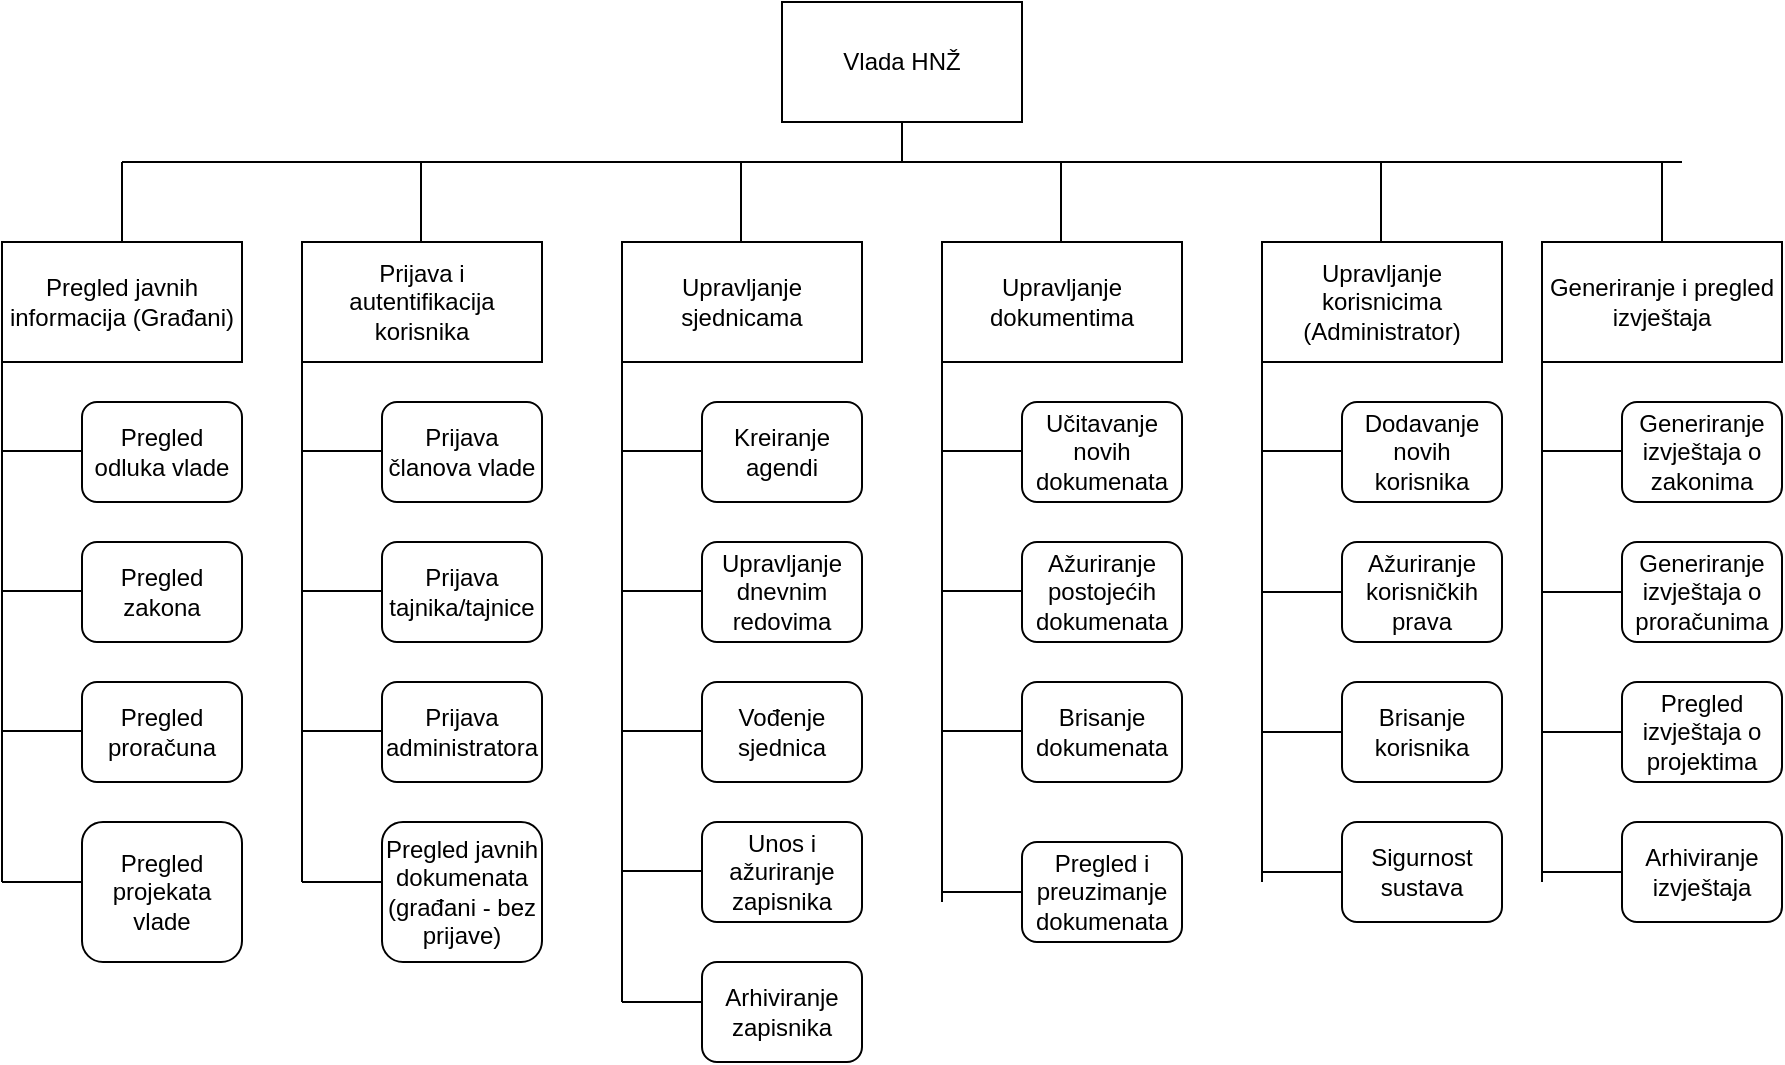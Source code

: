 <mxfile version="24.7.17">
  <diagram name="Page-1" id="JfjGy4kndvTIvYeLvEvc">
    <mxGraphModel dx="1382" dy="754" grid="1" gridSize="10" guides="1" tooltips="1" connect="1" arrows="1" fold="1" page="1" pageScale="1" pageWidth="827" pageHeight="1169" math="0" shadow="0">
      <root>
        <mxCell id="0" />
        <mxCell id="1" parent="0" />
        <mxCell id="t2zR8JG1Dq7IRGJ8YDr1-25" value="Vlada HNŽ" style="rounded=0;whiteSpace=wrap;html=1;" parent="1" vertex="1">
          <mxGeometry x="320" y="40" width="120" height="60" as="geometry" />
        </mxCell>
        <mxCell id="t2zR8JG1Dq7IRGJ8YDr1-32" value="" style="endArrow=none;html=1;rounded=0;" parent="1" edge="1">
          <mxGeometry width="50" height="50" relative="1" as="geometry">
            <mxPoint x="-10" y="120" as="sourcePoint" />
            <mxPoint x="770" y="120" as="targetPoint" />
          </mxGeometry>
        </mxCell>
        <mxCell id="t2zR8JG1Dq7IRGJ8YDr1-35" value="" style="endArrow=none;html=1;rounded=0;" parent="1" target="t2zR8JG1Dq7IRGJ8YDr1-36" edge="1">
          <mxGeometry width="50" height="50" relative="1" as="geometry">
            <mxPoint x="310" y="190" as="sourcePoint" />
            <mxPoint x="310" y="130" as="targetPoint" />
          </mxGeometry>
        </mxCell>
        <mxCell id="t2zR8JG1Dq7IRGJ8YDr1-36" value="Upravljanje sjednicama" style="rounded=0;whiteSpace=wrap;html=1;" parent="1" vertex="1">
          <mxGeometry x="240" y="160" width="120" height="60" as="geometry" />
        </mxCell>
        <mxCell id="t2zR8JG1Dq7IRGJ8YDr1-38" value="" style="endArrow=none;html=1;rounded=0;" parent="1" edge="1">
          <mxGeometry width="50" height="50" relative="1" as="geometry">
            <mxPoint x="299.5" y="160" as="sourcePoint" />
            <mxPoint x="299.5" y="120" as="targetPoint" />
          </mxGeometry>
        </mxCell>
        <mxCell id="t2zR8JG1Dq7IRGJ8YDr1-39" value="Upravljanje dokumentima" style="rounded=0;whiteSpace=wrap;html=1;" parent="1" vertex="1">
          <mxGeometry x="400" y="160" width="120" height="60" as="geometry" />
        </mxCell>
        <mxCell id="t2zR8JG1Dq7IRGJ8YDr1-40" value="" style="endArrow=none;html=1;rounded=0;" parent="1" edge="1">
          <mxGeometry width="50" height="50" relative="1" as="geometry">
            <mxPoint x="459.5" y="160" as="sourcePoint" />
            <mxPoint x="459.5" y="120" as="targetPoint" />
          </mxGeometry>
        </mxCell>
        <mxCell id="t2zR8JG1Dq7IRGJ8YDr1-41" value="" style="endArrow=none;html=1;rounded=0;" parent="1" target="t2zR8JG1Dq7IRGJ8YDr1-34" edge="1">
          <mxGeometry width="50" height="50" relative="1" as="geometry">
            <mxPoint x="159.5" y="190" as="sourcePoint" />
            <mxPoint x="159.5" y="130" as="targetPoint" />
          </mxGeometry>
        </mxCell>
        <mxCell id="t2zR8JG1Dq7IRGJ8YDr1-34" value="Prijava i autentifikacija korisnika" style="whiteSpace=wrap;html=1;" parent="1" vertex="1">
          <mxGeometry x="80" y="160" width="120" height="60" as="geometry" />
        </mxCell>
        <mxCell id="t2zR8JG1Dq7IRGJ8YDr1-43" value="" style="endArrow=none;html=1;rounded=0;" parent="1" edge="1">
          <mxGeometry width="50" height="50" relative="1" as="geometry">
            <mxPoint x="139.5" y="160" as="sourcePoint" />
            <mxPoint x="139.5" y="130" as="targetPoint" />
            <Array as="points">
              <mxPoint x="139.5" y="120" />
            </Array>
          </mxGeometry>
        </mxCell>
        <mxCell id="t2zR8JG1Dq7IRGJ8YDr1-46" value="" style="endArrow=none;html=1;rounded=0;" parent="1" edge="1">
          <mxGeometry width="50" height="50" relative="1" as="geometry">
            <mxPoint x="619.5" y="120" as="sourcePoint" />
            <mxPoint x="619.5" y="160" as="targetPoint" />
          </mxGeometry>
        </mxCell>
        <mxCell id="t2zR8JG1Dq7IRGJ8YDr1-47" value="Upravljanje korisnicima (Administrator)" style="rounded=0;whiteSpace=wrap;html=1;" parent="1" vertex="1">
          <mxGeometry x="560" y="160" width="120" height="60" as="geometry" />
        </mxCell>
        <mxCell id="t2zR8JG1Dq7IRGJ8YDr1-49" value="" style="endArrow=none;html=1;rounded=0;entryX=0.5;entryY=1;entryDx=0;entryDy=0;" parent="1" target="t2zR8JG1Dq7IRGJ8YDr1-25" edge="1">
          <mxGeometry width="50" height="50" relative="1" as="geometry">
            <mxPoint x="380" y="120" as="sourcePoint" />
            <mxPoint x="440" y="100" as="targetPoint" />
          </mxGeometry>
        </mxCell>
        <mxCell id="t2zR8JG1Dq7IRGJ8YDr1-52" value="" style="endArrow=none;html=1;rounded=0;" parent="1" edge="1">
          <mxGeometry width="50" height="50" relative="1" as="geometry">
            <mxPoint x="80" y="480" as="sourcePoint" />
            <mxPoint x="80" y="230" as="targetPoint" />
            <Array as="points">
              <mxPoint x="80" y="220" />
            </Array>
          </mxGeometry>
        </mxCell>
        <mxCell id="t2zR8JG1Dq7IRGJ8YDr1-54" value="Prijava tajnika/tajnice" style="rounded=1;whiteSpace=wrap;html=1;" parent="1" vertex="1">
          <mxGeometry x="120" y="310" width="80" height="50" as="geometry" />
        </mxCell>
        <mxCell id="t2zR8JG1Dq7IRGJ8YDr1-57" value="Prijava administratora" style="rounded=1;whiteSpace=wrap;html=1;" parent="1" vertex="1">
          <mxGeometry x="120" y="380" width="80" height="50" as="geometry" />
        </mxCell>
        <mxCell id="t2zR8JG1Dq7IRGJ8YDr1-60" value="Pregled javnih dokumenata (građani - bez prijave)" style="rounded=1;whiteSpace=wrap;html=1;" parent="1" vertex="1">
          <mxGeometry x="120" y="450" width="80" height="70" as="geometry" />
        </mxCell>
        <mxCell id="t2zR8JG1Dq7IRGJ8YDr1-63" value="" style="endArrow=none;html=1;rounded=0;" parent="1" edge="1">
          <mxGeometry width="50" height="50" relative="1" as="geometry">
            <mxPoint x="240" y="540" as="sourcePoint" />
            <mxPoint x="240" y="230" as="targetPoint" />
            <Array as="points">
              <mxPoint x="240" y="220" />
            </Array>
          </mxGeometry>
        </mxCell>
        <mxCell id="t2zR8JG1Dq7IRGJ8YDr1-65" value="Upravljanje dnevnim redovima" style="rounded=1;whiteSpace=wrap;html=1;" parent="1" vertex="1">
          <mxGeometry x="280" y="310" width="80" height="50" as="geometry" />
        </mxCell>
        <mxCell id="t2zR8JG1Dq7IRGJ8YDr1-67" value="Vođenje sjednica" style="rounded=1;whiteSpace=wrap;html=1;" parent="1" vertex="1">
          <mxGeometry x="280" y="380" width="80" height="50" as="geometry" />
        </mxCell>
        <mxCell id="t2zR8JG1Dq7IRGJ8YDr1-69" value="Unos i ažuriranje zapisnika" style="rounded=1;whiteSpace=wrap;html=1;" parent="1" vertex="1">
          <mxGeometry x="280" y="450" width="80" height="50" as="geometry" />
        </mxCell>
        <mxCell id="t2zR8JG1Dq7IRGJ8YDr1-72" value="" style="endArrow=none;html=1;rounded=0;" parent="1" edge="1">
          <mxGeometry width="50" height="50" relative="1" as="geometry">
            <mxPoint x="400" y="490" as="sourcePoint" />
            <mxPoint x="400" y="230" as="targetPoint" />
            <Array as="points">
              <mxPoint x="400" y="220" />
            </Array>
          </mxGeometry>
        </mxCell>
        <mxCell id="t2zR8JG1Dq7IRGJ8YDr1-74" value="Učitavanje novih dokumenata" style="rounded=1;whiteSpace=wrap;html=1;" parent="1" vertex="1">
          <mxGeometry x="440" y="240" width="80" height="50" as="geometry" />
        </mxCell>
        <mxCell id="t2zR8JG1Dq7IRGJ8YDr1-88" value="" style="endArrow=none;html=1;rounded=0;" parent="1" edge="1">
          <mxGeometry width="50" height="50" relative="1" as="geometry">
            <mxPoint x="560" y="480" as="sourcePoint" />
            <mxPoint x="560" y="230" as="targetPoint" />
            <Array as="points">
              <mxPoint x="560" y="220" />
            </Array>
          </mxGeometry>
        </mxCell>
        <mxCell id="t2zR8JG1Dq7IRGJ8YDr1-90" value="Dodavanje novih korisnika" style="rounded=1;whiteSpace=wrap;html=1;" parent="1" vertex="1">
          <mxGeometry x="600" y="240" width="80" height="50" as="geometry" />
        </mxCell>
        <mxCell id="TcXRs2jZcjVELC_aoPdt-3" value="Prijava članova vlade" style="rounded=1;whiteSpace=wrap;html=1;" parent="1" vertex="1">
          <mxGeometry x="120" y="240" width="80" height="50" as="geometry" />
        </mxCell>
        <mxCell id="TcXRs2jZcjVELC_aoPdt-15" value="Kreiranje agendi" style="rounded=1;whiteSpace=wrap;html=1;" parent="1" vertex="1">
          <mxGeometry x="280" y="240" width="80" height="50" as="geometry" />
        </mxCell>
        <mxCell id="Ml7sm4U--j-oLenQAUOs-1" value="" style="endArrow=none;html=1;rounded=0;" parent="1" edge="1">
          <mxGeometry width="50" height="50" relative="1" as="geometry">
            <mxPoint x="80" y="264.5" as="sourcePoint" />
            <mxPoint x="120" y="264.5" as="targetPoint" />
          </mxGeometry>
        </mxCell>
        <mxCell id="Ml7sm4U--j-oLenQAUOs-2" value="" style="endArrow=none;html=1;rounded=0;" parent="1" edge="1">
          <mxGeometry width="50" height="50" relative="1" as="geometry">
            <mxPoint x="240" y="264.5" as="sourcePoint" />
            <mxPoint x="280" y="264.5" as="targetPoint" />
          </mxGeometry>
        </mxCell>
        <mxCell id="Ml7sm4U--j-oLenQAUOs-3" value="" style="endArrow=none;html=1;rounded=0;" parent="1" edge="1">
          <mxGeometry width="50" height="50" relative="1" as="geometry">
            <mxPoint x="400" y="264.5" as="sourcePoint" />
            <mxPoint x="440" y="264.5" as="targetPoint" />
          </mxGeometry>
        </mxCell>
        <mxCell id="Ml7sm4U--j-oLenQAUOs-4" value="" style="endArrow=none;html=1;rounded=0;" parent="1" edge="1">
          <mxGeometry width="50" height="50" relative="1" as="geometry">
            <mxPoint x="560" y="264.5" as="sourcePoint" />
            <mxPoint x="600" y="264.5" as="targetPoint" />
          </mxGeometry>
        </mxCell>
        <mxCell id="Ml7sm4U--j-oLenQAUOs-5" value="" style="endArrow=none;html=1;rounded=0;" parent="1" edge="1">
          <mxGeometry width="50" height="50" relative="1" as="geometry">
            <mxPoint x="80" y="334.5" as="sourcePoint" />
            <mxPoint x="120" y="334.5" as="targetPoint" />
          </mxGeometry>
        </mxCell>
        <mxCell id="Ml7sm4U--j-oLenQAUOs-6" value="" style="endArrow=none;html=1;rounded=0;" parent="1" edge="1">
          <mxGeometry width="50" height="50" relative="1" as="geometry">
            <mxPoint x="80" y="480" as="sourcePoint" />
            <mxPoint x="120" y="480" as="targetPoint" />
          </mxGeometry>
        </mxCell>
        <mxCell id="Ml7sm4U--j-oLenQAUOs-8" value="" style="endArrow=none;html=1;rounded=0;" parent="1" edge="1">
          <mxGeometry width="50" height="50" relative="1" as="geometry">
            <mxPoint x="80" y="404.5" as="sourcePoint" />
            <mxPoint x="120" y="404.5" as="targetPoint" />
          </mxGeometry>
        </mxCell>
        <mxCell id="Ml7sm4U--j-oLenQAUOs-9" value="" style="endArrow=none;html=1;rounded=0;" parent="1" edge="1">
          <mxGeometry width="50" height="50" relative="1" as="geometry">
            <mxPoint x="240" y="334.5" as="sourcePoint" />
            <mxPoint x="280" y="334.5" as="targetPoint" />
          </mxGeometry>
        </mxCell>
        <mxCell id="Ml7sm4U--j-oLenQAUOs-10" value="" style="endArrow=none;html=1;rounded=0;" parent="1" edge="1">
          <mxGeometry width="50" height="50" relative="1" as="geometry">
            <mxPoint x="240" y="404.5" as="sourcePoint" />
            <mxPoint x="280" y="404.5" as="targetPoint" />
          </mxGeometry>
        </mxCell>
        <mxCell id="Ml7sm4U--j-oLenQAUOs-11" value="" style="endArrow=none;html=1;rounded=0;" parent="1" edge="1">
          <mxGeometry width="50" height="50" relative="1" as="geometry">
            <mxPoint x="240" y="474.5" as="sourcePoint" />
            <mxPoint x="280" y="474.5" as="targetPoint" />
          </mxGeometry>
        </mxCell>
        <mxCell id="T97n9DwKhYzHCO6HHzCe-1" value="Arhiviranje zapisnika" style="rounded=1;whiteSpace=wrap;html=1;" parent="1" vertex="1">
          <mxGeometry x="280" y="520" width="80" height="50" as="geometry" />
        </mxCell>
        <mxCell id="T97n9DwKhYzHCO6HHzCe-3" value="" style="endArrow=none;html=1;rounded=0;fontSize=12;startSize=8;endSize=8;curved=1;entryX=0;entryY=0.5;entryDx=0;entryDy=0;" parent="1" edge="1">
          <mxGeometry width="50" height="50" relative="1" as="geometry">
            <mxPoint x="240" y="540" as="sourcePoint" />
            <mxPoint x="280" y="540" as="targetPoint" />
          </mxGeometry>
        </mxCell>
        <mxCell id="T97n9DwKhYzHCO6HHzCe-4" value="Ažuriranje postojećih dokumenata" style="rounded=1;whiteSpace=wrap;html=1;" parent="1" vertex="1">
          <mxGeometry x="440" y="310" width="80" height="50" as="geometry" />
        </mxCell>
        <mxCell id="T97n9DwKhYzHCO6HHzCe-5" value="Brisanje dokumenata" style="rounded=1;whiteSpace=wrap;html=1;" parent="1" vertex="1">
          <mxGeometry x="440" y="380" width="80" height="50" as="geometry" />
        </mxCell>
        <mxCell id="T97n9DwKhYzHCO6HHzCe-7" value="" style="endArrow=none;html=1;rounded=0;" parent="1" edge="1">
          <mxGeometry width="50" height="50" relative="1" as="geometry">
            <mxPoint x="400" y="334.5" as="sourcePoint" />
            <mxPoint x="440" y="334.5" as="targetPoint" />
          </mxGeometry>
        </mxCell>
        <mxCell id="T97n9DwKhYzHCO6HHzCe-8" value="" style="endArrow=none;html=1;rounded=0;" parent="1" edge="1">
          <mxGeometry width="50" height="50" relative="1" as="geometry">
            <mxPoint x="400" y="404.5" as="sourcePoint" />
            <mxPoint x="440" y="404.5" as="targetPoint" />
          </mxGeometry>
        </mxCell>
        <mxCell id="T97n9DwKhYzHCO6HHzCe-12" value="Ažuriranje korisničkih prava" style="rounded=1;whiteSpace=wrap;html=1;" parent="1" vertex="1">
          <mxGeometry x="600" y="310" width="80" height="50" as="geometry" />
        </mxCell>
        <mxCell id="T97n9DwKhYzHCO6HHzCe-13" value="Sigurnost sustava" style="rounded=1;whiteSpace=wrap;html=1;" parent="1" vertex="1">
          <mxGeometry x="600" y="450" width="80" height="50" as="geometry" />
        </mxCell>
        <mxCell id="T97n9DwKhYzHCO6HHzCe-14" value="Brisanje korisnika" style="rounded=1;whiteSpace=wrap;html=1;" parent="1" vertex="1">
          <mxGeometry x="600" y="380" width="80" height="50" as="geometry" />
        </mxCell>
        <mxCell id="aEehNlswy0cOPZu0oD4--1" value="Pregled i preuzimanje dokumenata" style="rounded=1;whiteSpace=wrap;html=1;" vertex="1" parent="1">
          <mxGeometry x="440" y="460" width="80" height="50" as="geometry" />
        </mxCell>
        <mxCell id="aEehNlswy0cOPZu0oD4--2" value="" style="endArrow=none;html=1;rounded=0;exitX=0;exitY=0.5;exitDx=0;exitDy=0;" edge="1" parent="1" source="aEehNlswy0cOPZu0oD4--1">
          <mxGeometry width="50" height="50" relative="1" as="geometry">
            <mxPoint x="410" y="414.5" as="sourcePoint" />
            <mxPoint x="400" y="485" as="targetPoint" />
          </mxGeometry>
        </mxCell>
        <mxCell id="aEehNlswy0cOPZu0oD4--3" value="" style="endArrow=none;html=1;rounded=0;exitX=0;exitY=0.5;exitDx=0;exitDy=0;" edge="1" parent="1" source="T97n9DwKhYzHCO6HHzCe-12">
          <mxGeometry width="50" height="50" relative="1" as="geometry">
            <mxPoint x="570" y="274.5" as="sourcePoint" />
            <mxPoint x="560" y="335" as="targetPoint" />
          </mxGeometry>
        </mxCell>
        <mxCell id="aEehNlswy0cOPZu0oD4--4" value="" style="endArrow=none;html=1;rounded=0;entryX=0;entryY=0.5;entryDx=0;entryDy=0;" edge="1" parent="1" target="T97n9DwKhYzHCO6HHzCe-14">
          <mxGeometry width="50" height="50" relative="1" as="geometry">
            <mxPoint x="560" y="405" as="sourcePoint" />
            <mxPoint x="620" y="284.5" as="targetPoint" />
          </mxGeometry>
        </mxCell>
        <mxCell id="aEehNlswy0cOPZu0oD4--5" value="" style="endArrow=none;html=1;rounded=0;entryX=0;entryY=0.5;entryDx=0;entryDy=0;" edge="1" parent="1" target="T97n9DwKhYzHCO6HHzCe-13">
          <mxGeometry width="50" height="50" relative="1" as="geometry">
            <mxPoint x="560" y="475" as="sourcePoint" />
            <mxPoint x="630" y="294.5" as="targetPoint" />
          </mxGeometry>
        </mxCell>
        <mxCell id="aEehNlswy0cOPZu0oD4--6" value="Generiranje i pregled izvještaja" style="rounded=0;whiteSpace=wrap;html=1;" vertex="1" parent="1">
          <mxGeometry x="700" y="160" width="120" height="60" as="geometry" />
        </mxCell>
        <mxCell id="aEehNlswy0cOPZu0oD4--7" value="" style="endArrow=none;html=1;rounded=0;" edge="1" parent="1">
          <mxGeometry width="50" height="50" relative="1" as="geometry">
            <mxPoint x="700" y="480" as="sourcePoint" />
            <mxPoint x="700" y="230" as="targetPoint" />
            <Array as="points">
              <mxPoint x="700" y="220" />
            </Array>
          </mxGeometry>
        </mxCell>
        <mxCell id="aEehNlswy0cOPZu0oD4--8" value="Generiranje izvještaja o zakonima" style="rounded=1;whiteSpace=wrap;html=1;" vertex="1" parent="1">
          <mxGeometry x="740" y="240" width="80" height="50" as="geometry" />
        </mxCell>
        <mxCell id="aEehNlswy0cOPZu0oD4--9" value="" style="endArrow=none;html=1;rounded=0;" edge="1" parent="1">
          <mxGeometry width="50" height="50" relative="1" as="geometry">
            <mxPoint x="700" y="264.5" as="sourcePoint" />
            <mxPoint x="740" y="264.5" as="targetPoint" />
          </mxGeometry>
        </mxCell>
        <mxCell id="aEehNlswy0cOPZu0oD4--10" value="Generiranje izvještaja o proračunima" style="rounded=1;whiteSpace=wrap;html=1;" vertex="1" parent="1">
          <mxGeometry x="740" y="310" width="80" height="50" as="geometry" />
        </mxCell>
        <mxCell id="aEehNlswy0cOPZu0oD4--11" value="Arhiviranje izvještaja" style="rounded=1;whiteSpace=wrap;html=1;" vertex="1" parent="1">
          <mxGeometry x="740" y="450" width="80" height="50" as="geometry" />
        </mxCell>
        <mxCell id="aEehNlswy0cOPZu0oD4--12" value="Pregled izvještaja o projektima" style="rounded=1;whiteSpace=wrap;html=1;" vertex="1" parent="1">
          <mxGeometry x="740" y="380" width="80" height="50" as="geometry" />
        </mxCell>
        <mxCell id="aEehNlswy0cOPZu0oD4--13" value="" style="endArrow=none;html=1;rounded=0;exitX=0;exitY=0.5;exitDx=0;exitDy=0;" edge="1" parent="1" source="aEehNlswy0cOPZu0oD4--10">
          <mxGeometry width="50" height="50" relative="1" as="geometry">
            <mxPoint x="710" y="274.5" as="sourcePoint" />
            <mxPoint x="700" y="335" as="targetPoint" />
          </mxGeometry>
        </mxCell>
        <mxCell id="aEehNlswy0cOPZu0oD4--14" value="" style="endArrow=none;html=1;rounded=0;entryX=0;entryY=0.5;entryDx=0;entryDy=0;" edge="1" parent="1" target="aEehNlswy0cOPZu0oD4--12">
          <mxGeometry width="50" height="50" relative="1" as="geometry">
            <mxPoint x="700" y="405" as="sourcePoint" />
            <mxPoint x="760" y="284.5" as="targetPoint" />
          </mxGeometry>
        </mxCell>
        <mxCell id="aEehNlswy0cOPZu0oD4--15" value="" style="endArrow=none;html=1;rounded=0;entryX=0;entryY=0.5;entryDx=0;entryDy=0;" edge="1" parent="1" target="aEehNlswy0cOPZu0oD4--11">
          <mxGeometry width="50" height="50" relative="1" as="geometry">
            <mxPoint x="700" y="475" as="sourcePoint" />
            <mxPoint x="770" y="294.5" as="targetPoint" />
          </mxGeometry>
        </mxCell>
        <mxCell id="aEehNlswy0cOPZu0oD4--16" value="" style="endArrow=none;html=1;rounded=0;" edge="1" parent="1" target="aEehNlswy0cOPZu0oD4--6">
          <mxGeometry width="50" height="50" relative="1" as="geometry">
            <mxPoint x="760" y="120" as="sourcePoint" />
            <mxPoint x="629.5" y="170" as="targetPoint" />
          </mxGeometry>
        </mxCell>
        <mxCell id="aEehNlswy0cOPZu0oD4--17" value="" style="endArrow=none;html=1;rounded=0;" edge="1" parent="1" target="aEehNlswy0cOPZu0oD4--18">
          <mxGeometry width="50" height="50" relative="1" as="geometry">
            <mxPoint x="9.5" y="190" as="sourcePoint" />
            <mxPoint x="9.5" y="130" as="targetPoint" />
          </mxGeometry>
        </mxCell>
        <mxCell id="aEehNlswy0cOPZu0oD4--18" value="Pregled javnih informacija (Građani)" style="whiteSpace=wrap;html=1;" vertex="1" parent="1">
          <mxGeometry x="-70" y="160" width="120" height="60" as="geometry" />
        </mxCell>
        <mxCell id="aEehNlswy0cOPZu0oD4--19" value="" style="endArrow=none;html=1;rounded=0;" edge="1" parent="1">
          <mxGeometry width="50" height="50" relative="1" as="geometry">
            <mxPoint x="-70" y="480" as="sourcePoint" />
            <mxPoint x="-70" y="230" as="targetPoint" />
            <Array as="points">
              <mxPoint x="-70" y="220" />
            </Array>
          </mxGeometry>
        </mxCell>
        <mxCell id="aEehNlswy0cOPZu0oD4--20" value="Pregled zakona" style="rounded=1;whiteSpace=wrap;html=1;" vertex="1" parent="1">
          <mxGeometry x="-30" y="310" width="80" height="50" as="geometry" />
        </mxCell>
        <mxCell id="aEehNlswy0cOPZu0oD4--21" value="Pregled proračuna" style="rounded=1;whiteSpace=wrap;html=1;" vertex="1" parent="1">
          <mxGeometry x="-30" y="380" width="80" height="50" as="geometry" />
        </mxCell>
        <mxCell id="aEehNlswy0cOPZu0oD4--22" value="Pregled projekata vlade" style="rounded=1;whiteSpace=wrap;html=1;" vertex="1" parent="1">
          <mxGeometry x="-30" y="450" width="80" height="70" as="geometry" />
        </mxCell>
        <mxCell id="aEehNlswy0cOPZu0oD4--23" value="Pregled odluka vlade" style="rounded=1;whiteSpace=wrap;html=1;" vertex="1" parent="1">
          <mxGeometry x="-30" y="240" width="80" height="50" as="geometry" />
        </mxCell>
        <mxCell id="aEehNlswy0cOPZu0oD4--24" value="" style="endArrow=none;html=1;rounded=0;" edge="1" parent="1">
          <mxGeometry width="50" height="50" relative="1" as="geometry">
            <mxPoint x="-70" y="264.5" as="sourcePoint" />
            <mxPoint x="-30" y="264.5" as="targetPoint" />
          </mxGeometry>
        </mxCell>
        <mxCell id="aEehNlswy0cOPZu0oD4--25" value="" style="endArrow=none;html=1;rounded=0;" edge="1" parent="1">
          <mxGeometry width="50" height="50" relative="1" as="geometry">
            <mxPoint x="-70" y="334.5" as="sourcePoint" />
            <mxPoint x="-30" y="334.5" as="targetPoint" />
          </mxGeometry>
        </mxCell>
        <mxCell id="aEehNlswy0cOPZu0oD4--26" value="" style="endArrow=none;html=1;rounded=0;" edge="1" parent="1">
          <mxGeometry width="50" height="50" relative="1" as="geometry">
            <mxPoint x="-70" y="480" as="sourcePoint" />
            <mxPoint x="-30" y="480" as="targetPoint" />
          </mxGeometry>
        </mxCell>
        <mxCell id="aEehNlswy0cOPZu0oD4--27" value="" style="endArrow=none;html=1;rounded=0;" edge="1" parent="1">
          <mxGeometry width="50" height="50" relative="1" as="geometry">
            <mxPoint x="-70" y="404.5" as="sourcePoint" />
            <mxPoint x="-30" y="404.5" as="targetPoint" />
          </mxGeometry>
        </mxCell>
        <mxCell id="aEehNlswy0cOPZu0oD4--29" value="" style="endArrow=none;html=1;rounded=0;exitX=0.5;exitY=0;exitDx=0;exitDy=0;" edge="1" parent="1" source="aEehNlswy0cOPZu0oD4--18">
          <mxGeometry width="50" height="50" relative="1" as="geometry">
            <mxPoint x="149.5" y="170" as="sourcePoint" />
            <mxPoint x="-10" y="120" as="targetPoint" />
            <Array as="points" />
          </mxGeometry>
        </mxCell>
      </root>
    </mxGraphModel>
  </diagram>
</mxfile>
